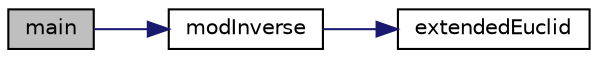 digraph "main"
{
  edge [fontname="Helvetica",fontsize="10",labelfontname="Helvetica",labelfontsize="10"];
  node [fontname="Helvetica",fontsize="10",shape=record];
  rankdir="LR";
  Node1 [label="main",height=0.2,width=0.4,color="black", fillcolor="grey75", style="filled", fontcolor="black"];
  Node1 -> Node2 [color="midnightblue",fontsize="10",style="solid",fontname="Helvetica"];
  Node2 [label="modInverse",height=0.2,width=0.4,color="black", fillcolor="white", style="filled",URL="$EuclidianAlg_8cpp.html#a95942be30ba56c0c3d82cf4c89fbdcdb"];
  Node2 -> Node3 [color="midnightblue",fontsize="10",style="solid",fontname="Helvetica"];
  Node3 [label="extendedEuclid",height=0.2,width=0.4,color="black", fillcolor="white", style="filled",URL="$EuclidianAlg_8cpp.html#a8cf629c2377f5a483790e9ffb92a9001"];
}
